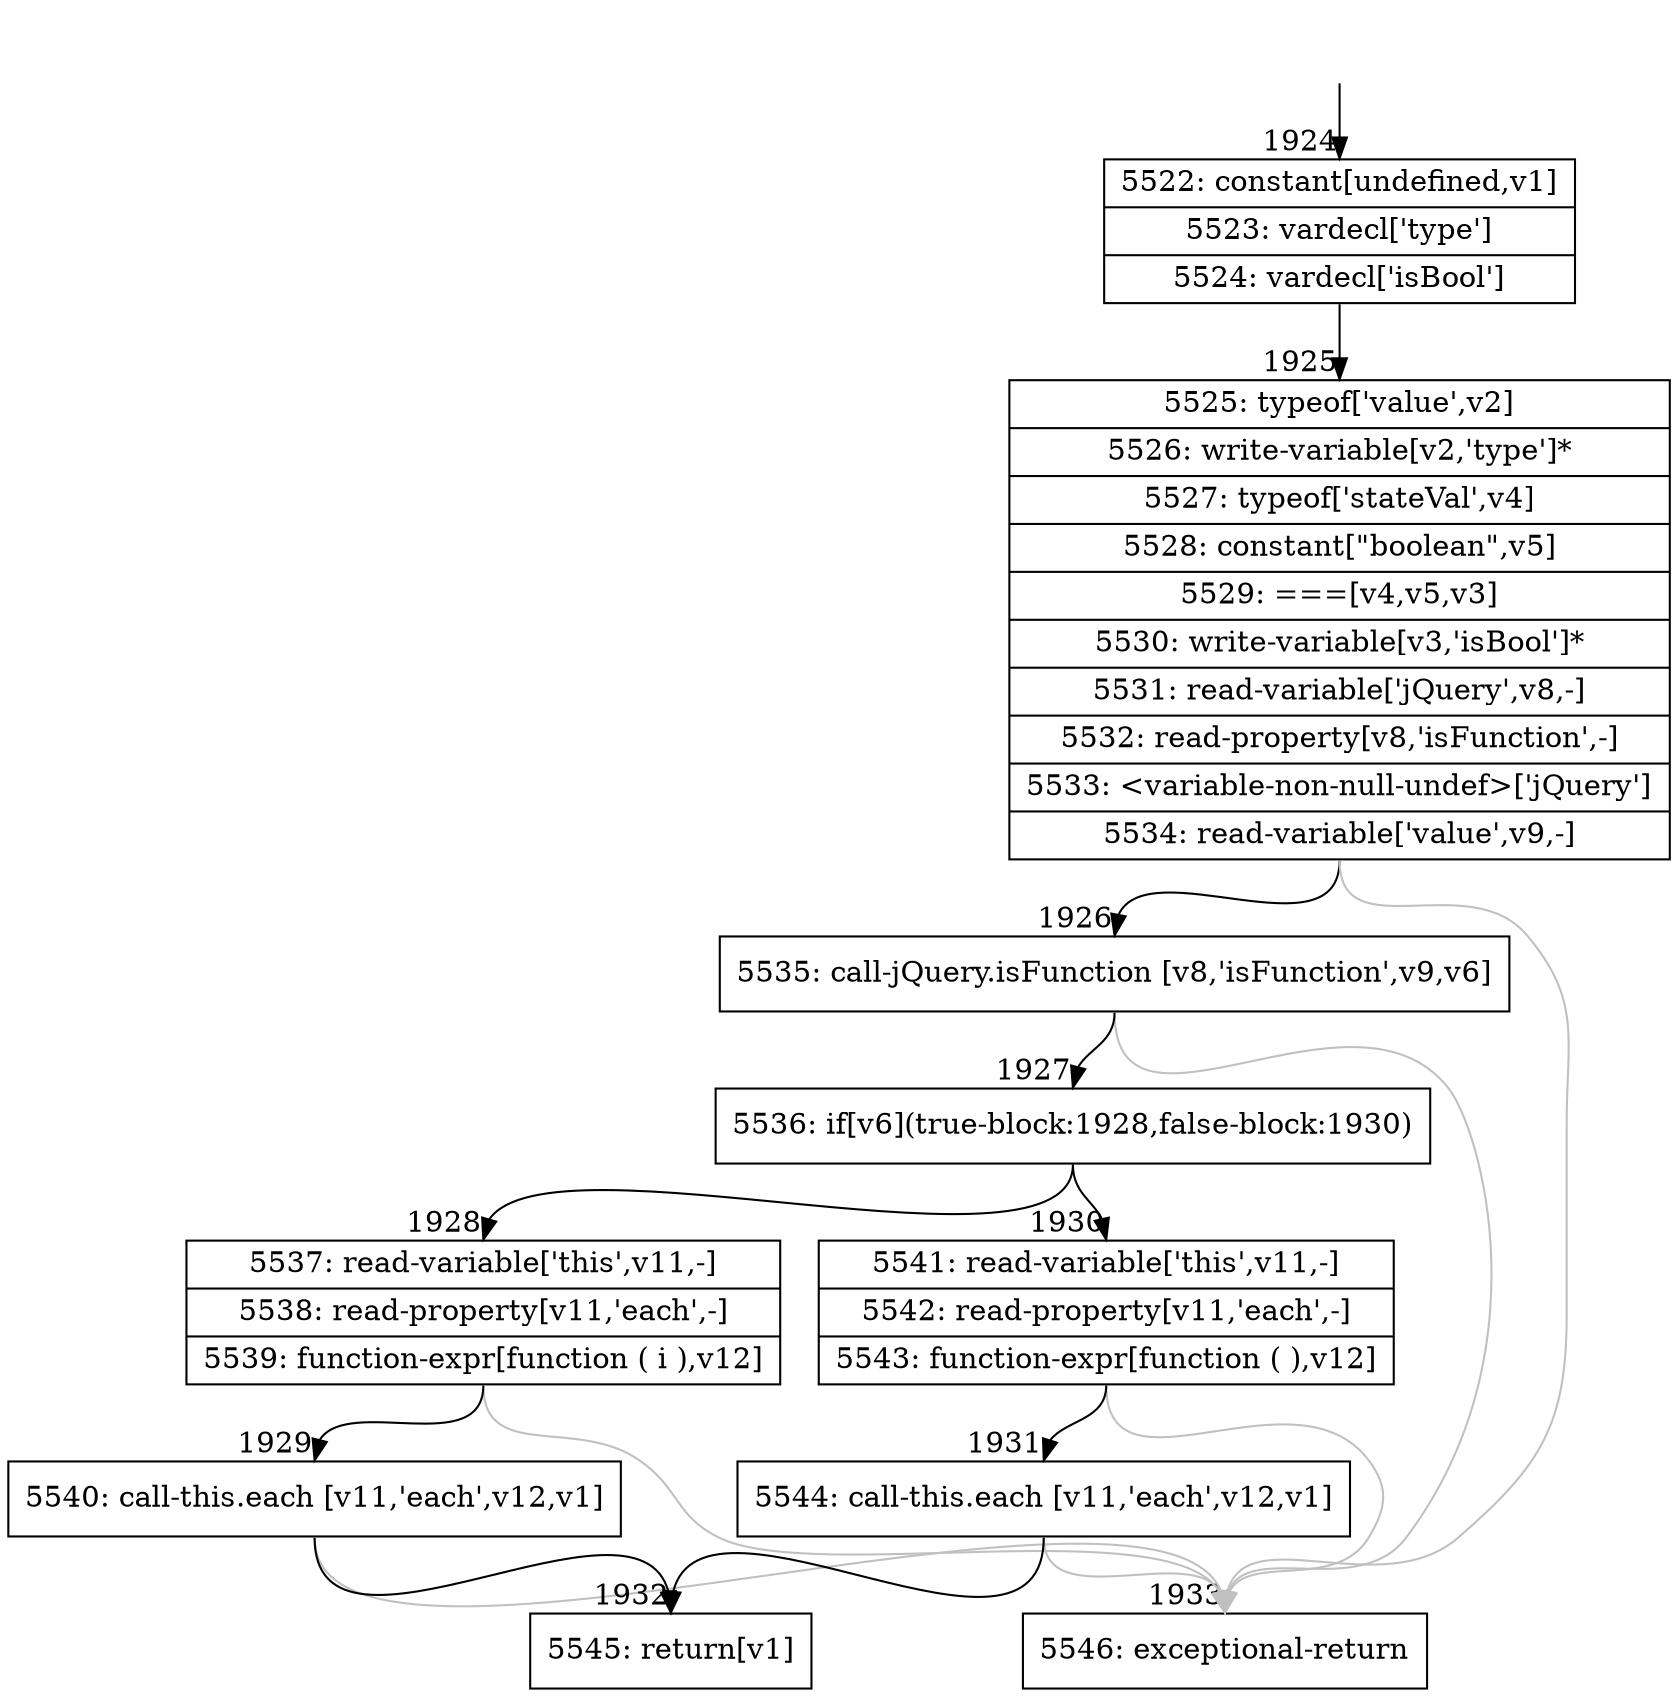 digraph {
rankdir="TD"
BB_entry133[shape=none,label=""];
BB_entry133 -> BB1924 [tailport=s, headport=n, headlabel="    1924"]
BB1924 [shape=record label="{5522: constant[undefined,v1]|5523: vardecl['type']|5524: vardecl['isBool']}" ] 
BB1924 -> BB1925 [tailport=s, headport=n, headlabel="      1925"]
BB1925 [shape=record label="{5525: typeof['value',v2]|5526: write-variable[v2,'type']*|5527: typeof['stateVal',v4]|5528: constant[\"boolean\",v5]|5529: ===[v4,v5,v3]|5530: write-variable[v3,'isBool']*|5531: read-variable['jQuery',v8,-]|5532: read-property[v8,'isFunction',-]|5533: \<variable-non-null-undef\>['jQuery']|5534: read-variable['value',v9,-]}" ] 
BB1925 -> BB1926 [tailport=s, headport=n, headlabel="      1926"]
BB1925 -> BB1933 [tailport=s, headport=n, color=gray, headlabel="      1933"]
BB1926 [shape=record label="{5535: call-jQuery.isFunction [v8,'isFunction',v9,v6]}" ] 
BB1926 -> BB1927 [tailport=s, headport=n, headlabel="      1927"]
BB1926 -> BB1933 [tailport=s, headport=n, color=gray]
BB1927 [shape=record label="{5536: if[v6](true-block:1928,false-block:1930)}" ] 
BB1927 -> BB1928 [tailport=s, headport=n, headlabel="      1928"]
BB1927 -> BB1930 [tailport=s, headport=n, headlabel="      1930"]
BB1928 [shape=record label="{5537: read-variable['this',v11,-]|5538: read-property[v11,'each',-]|5539: function-expr[function ( i ),v12]}" ] 
BB1928 -> BB1929 [tailport=s, headport=n, headlabel="      1929"]
BB1928 -> BB1933 [tailport=s, headport=n, color=gray]
BB1929 [shape=record label="{5540: call-this.each [v11,'each',v12,v1]}" ] 
BB1929 -> BB1932 [tailport=s, headport=n, headlabel="      1932"]
BB1929 -> BB1933 [tailport=s, headport=n, color=gray]
BB1930 [shape=record label="{5541: read-variable['this',v11,-]|5542: read-property[v11,'each',-]|5543: function-expr[function ( ),v12]}" ] 
BB1930 -> BB1931 [tailport=s, headport=n, headlabel="      1931"]
BB1930 -> BB1933 [tailport=s, headport=n, color=gray]
BB1931 [shape=record label="{5544: call-this.each [v11,'each',v12,v1]}" ] 
BB1931 -> BB1932 [tailport=s, headport=n]
BB1931 -> BB1933 [tailport=s, headport=n, color=gray]
BB1932 [shape=record label="{5545: return[v1]}" ] 
BB1933 [shape=record label="{5546: exceptional-return}" ] 
//#$~ 2184
}
